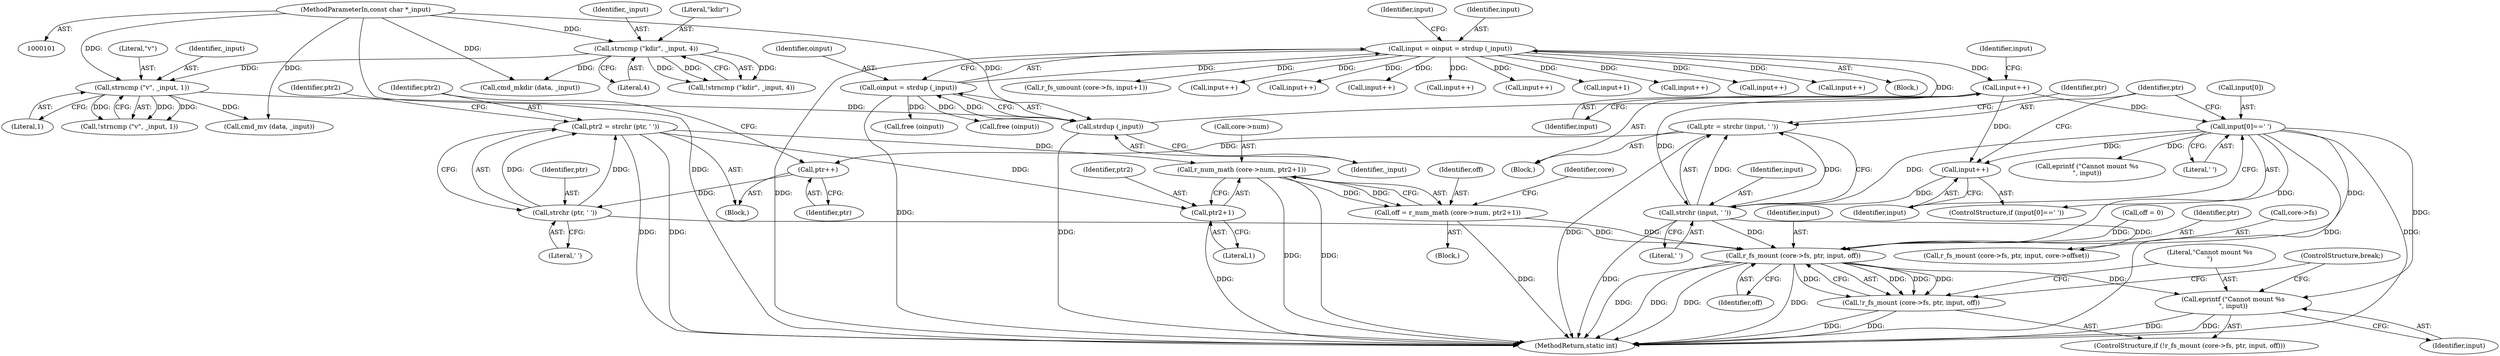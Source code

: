 digraph "0_radare2_65000a7fd9eea62359e6d6714f17b94a99a82edd@API" {
"1000182" [label="(Call,ptr2 = strchr (ptr, ' '))"];
"1000184" [label="(Call,strchr (ptr, ' '))"];
"1000180" [label="(Call,ptr++)"];
"1000168" [label="(Call,ptr = strchr (input, ' '))"];
"1000170" [label="(Call,strchr (input, ' '))"];
"1000158" [label="(Call,input++)"];
"1000147" [label="(Call,input = oinput = strdup (_input))"];
"1000149" [label="(Call,oinput = strdup (_input))"];
"1000151" [label="(Call,strdup (_input))"];
"1000138" [label="(Call,strncmp (\"v\", _input, 1))"];
"1000127" [label="(Call,strncmp (\"kdir\", _input, 4))"];
"1000103" [label="(MethodParameterIn,const char *_input)"];
"1000166" [label="(Call,input++)"];
"1000161" [label="(Call,input[0]==' ')"];
"1000196" [label="(Call,r_num_math (core->num, ptr2+1))"];
"1000194" [label="(Call,off = r_num_math (core->num, ptr2+1))"];
"1000205" [label="(Call,r_fs_mount (core->fs, ptr, input, off))"];
"1000204" [label="(Call,!r_fs_mount (core->fs, ptr, input, off))"];
"1000212" [label="(Call,eprintf (\"Cannot mount %s\n\", input))"];
"1000200" [label="(Call,ptr2+1)"];
"1000249" [label="(Call,r_fs_umount (core->fs, input+1))"];
"1000130" [label="(Literal,4)"];
"1000189" [label="(Block,)"];
"1000206" [label="(Call,core->fs)"];
"1000184" [label="(Call,strchr (ptr, ' '))"];
"1000580" [label="(Call,input++)"];
"1000247" [label="(ControlStructure,break;)"];
"1000539" [label="(Call,input++)"];
"1000138" [label="(Call,strncmp (\"v\", _input, 1))"];
"1000454" [label="(Call,input++)"];
"1000204" [label="(Call,!r_fs_mount (core->fs, ptr, input, off))"];
"1000170" [label="(Call,strchr (input, ' '))"];
"1000182" [label="(Call,ptr2 = strchr (ptr, ' '))"];
"1000672" [label="(MethodReturn,static int)"];
"1000163" [label="(Identifier,input)"];
"1000151" [label="(Call,strdup (_input))"];
"1000303" [label="(Call,input++)"];
"1000340" [label="(Call,input++)"];
"1000242" [label="(Call,eprintf (\"Cannot mount %s\n\", input))"];
"1000197" [label="(Call,core->num)"];
"1000167" [label="(Identifier,input)"];
"1000180" [label="(Call,ptr++)"];
"1000144" [label="(Call,cmd_mv (data, _input))"];
"1000196" [label="(Call,r_num_math (core->num, ptr2+1))"];
"1000166" [label="(Call,input++)"];
"1000127" [label="(Call,strncmp (\"kdir\", _input, 4))"];
"1000194" [label="(Call,off = r_num_math (core->num, ptr2+1))"];
"1000212" [label="(Call,eprintf (\"Cannot mount %s\n\", input))"];
"1000205" [label="(Call,r_fs_mount (core->fs, ptr, input, off))"];
"1000174" [label="(Identifier,ptr)"];
"1000253" [label="(Call,input+1)"];
"1000133" [label="(Call,cmd_mkdir (data, _input))"];
"1000207" [label="(Identifier,core)"];
"1000141" [label="(Literal,1)"];
"1000213" [label="(Literal,\"Cannot mount %s\n\")"];
"1000668" [label="(Call,free (oinput))"];
"1000407" [label="(Call,input++)"];
"1000528" [label="(Call,input++)"];
"1000639" [label="(Call,input++)"];
"1000129" [label="(Identifier,_input)"];
"1000186" [label="(Literal,' ')"];
"1000147" [label="(Call,input = oinput = strdup (_input))"];
"1000137" [label="(Call,!strncmp (\"v\", _input, 1))"];
"1000168" [label="(Call,ptr = strchr (input, ' '))"];
"1000156" [label="(Block,)"];
"1000150" [label="(Identifier,oinput)"];
"1000152" [label="(Identifier,_input)"];
"1000211" [label="(Identifier,off)"];
"1000635" [label="(Call,free (oinput))"];
"1000200" [label="(Call,ptr2+1)"];
"1000159" [label="(Identifier,input)"];
"1000128" [label="(Literal,\"kdir\")"];
"1000165" [label="(Literal,' ')"];
"1000149" [label="(Call,oinput = strdup (_input))"];
"1000175" [label="(Block,)"];
"1000172" [label="(Literal,' ')"];
"1000161" [label="(Call,input[0]==' ')"];
"1000183" [label="(Identifier,ptr2)"];
"1000158" [label="(Call,input++)"];
"1000195" [label="(Identifier,off)"];
"1000210" [label="(Identifier,input)"];
"1000106" [label="(Call,off = 0)"];
"1000185" [label="(Identifier,ptr)"];
"1000214" [label="(Identifier,input)"];
"1000181" [label="(Identifier,ptr)"];
"1000201" [label="(Identifier,ptr2)"];
"1000203" [label="(ControlStructure,if (!r_fs_mount (core->fs, ptr, input, off)))"];
"1000233" [label="(Call,r_fs_mount (core->fs, ptr, input, core->offset))"];
"1000209" [label="(Identifier,ptr)"];
"1000148" [label="(Identifier,input)"];
"1000171" [label="(Identifier,input)"];
"1000169" [label="(Identifier,ptr)"];
"1000155" [label="(Identifier,input)"];
"1000103" [label="(MethodParameterIn,const char *_input)"];
"1000139" [label="(Literal,\"v\")"];
"1000160" [label="(ControlStructure,if (input[0]==' '))"];
"1000162" [label="(Call,input[0])"];
"1000202" [label="(Literal,1)"];
"1000126" [label="(Call,!strncmp (\"kdir\", _input, 4))"];
"1000104" [label="(Block,)"];
"1000140" [label="(Identifier,_input)"];
"1000188" [label="(Identifier,ptr2)"];
"1000182" -> "1000175"  [label="AST: "];
"1000182" -> "1000184"  [label="CFG: "];
"1000183" -> "1000182"  [label="AST: "];
"1000184" -> "1000182"  [label="AST: "];
"1000188" -> "1000182"  [label="CFG: "];
"1000182" -> "1000672"  [label="DDG: "];
"1000182" -> "1000672"  [label="DDG: "];
"1000184" -> "1000182"  [label="DDG: "];
"1000184" -> "1000182"  [label="DDG: "];
"1000182" -> "1000196"  [label="DDG: "];
"1000182" -> "1000200"  [label="DDG: "];
"1000184" -> "1000186"  [label="CFG: "];
"1000185" -> "1000184"  [label="AST: "];
"1000186" -> "1000184"  [label="AST: "];
"1000180" -> "1000184"  [label="DDG: "];
"1000184" -> "1000205"  [label="DDG: "];
"1000180" -> "1000175"  [label="AST: "];
"1000180" -> "1000181"  [label="CFG: "];
"1000181" -> "1000180"  [label="AST: "];
"1000183" -> "1000180"  [label="CFG: "];
"1000168" -> "1000180"  [label="DDG: "];
"1000168" -> "1000156"  [label="AST: "];
"1000168" -> "1000170"  [label="CFG: "];
"1000169" -> "1000168"  [label="AST: "];
"1000170" -> "1000168"  [label="AST: "];
"1000174" -> "1000168"  [label="CFG: "];
"1000168" -> "1000672"  [label="DDG: "];
"1000170" -> "1000168"  [label="DDG: "];
"1000170" -> "1000168"  [label="DDG: "];
"1000170" -> "1000172"  [label="CFG: "];
"1000171" -> "1000170"  [label="AST: "];
"1000172" -> "1000170"  [label="AST: "];
"1000170" -> "1000672"  [label="DDG: "];
"1000158" -> "1000170"  [label="DDG: "];
"1000166" -> "1000170"  [label="DDG: "];
"1000161" -> "1000170"  [label="DDG: "];
"1000170" -> "1000205"  [label="DDG: "];
"1000170" -> "1000233"  [label="DDG: "];
"1000158" -> "1000156"  [label="AST: "];
"1000158" -> "1000159"  [label="CFG: "];
"1000159" -> "1000158"  [label="AST: "];
"1000163" -> "1000158"  [label="CFG: "];
"1000147" -> "1000158"  [label="DDG: "];
"1000158" -> "1000161"  [label="DDG: "];
"1000158" -> "1000166"  [label="DDG: "];
"1000147" -> "1000104"  [label="AST: "];
"1000147" -> "1000149"  [label="CFG: "];
"1000148" -> "1000147"  [label="AST: "];
"1000149" -> "1000147"  [label="AST: "];
"1000155" -> "1000147"  [label="CFG: "];
"1000147" -> "1000672"  [label="DDG: "];
"1000149" -> "1000147"  [label="DDG: "];
"1000151" -> "1000147"  [label="DDG: "];
"1000147" -> "1000249"  [label="DDG: "];
"1000147" -> "1000253"  [label="DDG: "];
"1000147" -> "1000303"  [label="DDG: "];
"1000147" -> "1000340"  [label="DDG: "];
"1000147" -> "1000407"  [label="DDG: "];
"1000147" -> "1000454"  [label="DDG: "];
"1000147" -> "1000528"  [label="DDG: "];
"1000147" -> "1000539"  [label="DDG: "];
"1000147" -> "1000580"  [label="DDG: "];
"1000147" -> "1000639"  [label="DDG: "];
"1000149" -> "1000151"  [label="CFG: "];
"1000150" -> "1000149"  [label="AST: "];
"1000151" -> "1000149"  [label="AST: "];
"1000149" -> "1000672"  [label="DDG: "];
"1000151" -> "1000149"  [label="DDG: "];
"1000149" -> "1000635"  [label="DDG: "];
"1000149" -> "1000668"  [label="DDG: "];
"1000151" -> "1000152"  [label="CFG: "];
"1000152" -> "1000151"  [label="AST: "];
"1000151" -> "1000672"  [label="DDG: "];
"1000138" -> "1000151"  [label="DDG: "];
"1000103" -> "1000151"  [label="DDG: "];
"1000138" -> "1000137"  [label="AST: "];
"1000138" -> "1000141"  [label="CFG: "];
"1000139" -> "1000138"  [label="AST: "];
"1000140" -> "1000138"  [label="AST: "];
"1000141" -> "1000138"  [label="AST: "];
"1000137" -> "1000138"  [label="CFG: "];
"1000138" -> "1000137"  [label="DDG: "];
"1000138" -> "1000137"  [label="DDG: "];
"1000138" -> "1000137"  [label="DDG: "];
"1000127" -> "1000138"  [label="DDG: "];
"1000103" -> "1000138"  [label="DDG: "];
"1000138" -> "1000144"  [label="DDG: "];
"1000127" -> "1000126"  [label="AST: "];
"1000127" -> "1000130"  [label="CFG: "];
"1000128" -> "1000127"  [label="AST: "];
"1000129" -> "1000127"  [label="AST: "];
"1000130" -> "1000127"  [label="AST: "];
"1000126" -> "1000127"  [label="CFG: "];
"1000127" -> "1000126"  [label="DDG: "];
"1000127" -> "1000126"  [label="DDG: "];
"1000127" -> "1000126"  [label="DDG: "];
"1000103" -> "1000127"  [label="DDG: "];
"1000127" -> "1000133"  [label="DDG: "];
"1000103" -> "1000101"  [label="AST: "];
"1000103" -> "1000672"  [label="DDG: "];
"1000103" -> "1000133"  [label="DDG: "];
"1000103" -> "1000144"  [label="DDG: "];
"1000166" -> "1000160"  [label="AST: "];
"1000166" -> "1000167"  [label="CFG: "];
"1000167" -> "1000166"  [label="AST: "];
"1000169" -> "1000166"  [label="CFG: "];
"1000161" -> "1000166"  [label="DDG: "];
"1000161" -> "1000160"  [label="AST: "];
"1000161" -> "1000165"  [label="CFG: "];
"1000162" -> "1000161"  [label="AST: "];
"1000165" -> "1000161"  [label="AST: "];
"1000167" -> "1000161"  [label="CFG: "];
"1000169" -> "1000161"  [label="CFG: "];
"1000161" -> "1000672"  [label="DDG: "];
"1000161" -> "1000672"  [label="DDG: "];
"1000161" -> "1000205"  [label="DDG: "];
"1000161" -> "1000212"  [label="DDG: "];
"1000161" -> "1000233"  [label="DDG: "];
"1000161" -> "1000242"  [label="DDG: "];
"1000196" -> "1000194"  [label="AST: "];
"1000196" -> "1000200"  [label="CFG: "];
"1000197" -> "1000196"  [label="AST: "];
"1000200" -> "1000196"  [label="AST: "];
"1000194" -> "1000196"  [label="CFG: "];
"1000196" -> "1000672"  [label="DDG: "];
"1000196" -> "1000672"  [label="DDG: "];
"1000196" -> "1000194"  [label="DDG: "];
"1000196" -> "1000194"  [label="DDG: "];
"1000194" -> "1000189"  [label="AST: "];
"1000195" -> "1000194"  [label="AST: "];
"1000207" -> "1000194"  [label="CFG: "];
"1000194" -> "1000672"  [label="DDG: "];
"1000194" -> "1000205"  [label="DDG: "];
"1000205" -> "1000204"  [label="AST: "];
"1000205" -> "1000211"  [label="CFG: "];
"1000206" -> "1000205"  [label="AST: "];
"1000209" -> "1000205"  [label="AST: "];
"1000210" -> "1000205"  [label="AST: "];
"1000211" -> "1000205"  [label="AST: "];
"1000204" -> "1000205"  [label="CFG: "];
"1000205" -> "1000672"  [label="DDG: "];
"1000205" -> "1000672"  [label="DDG: "];
"1000205" -> "1000672"  [label="DDG: "];
"1000205" -> "1000672"  [label="DDG: "];
"1000205" -> "1000204"  [label="DDG: "];
"1000205" -> "1000204"  [label="DDG: "];
"1000205" -> "1000204"  [label="DDG: "];
"1000205" -> "1000204"  [label="DDG: "];
"1000106" -> "1000205"  [label="DDG: "];
"1000205" -> "1000212"  [label="DDG: "];
"1000204" -> "1000203"  [label="AST: "];
"1000213" -> "1000204"  [label="CFG: "];
"1000247" -> "1000204"  [label="CFG: "];
"1000204" -> "1000672"  [label="DDG: "];
"1000204" -> "1000672"  [label="DDG: "];
"1000212" -> "1000203"  [label="AST: "];
"1000212" -> "1000214"  [label="CFG: "];
"1000213" -> "1000212"  [label="AST: "];
"1000214" -> "1000212"  [label="AST: "];
"1000247" -> "1000212"  [label="CFG: "];
"1000212" -> "1000672"  [label="DDG: "];
"1000212" -> "1000672"  [label="DDG: "];
"1000200" -> "1000202"  [label="CFG: "];
"1000201" -> "1000200"  [label="AST: "];
"1000202" -> "1000200"  [label="AST: "];
"1000200" -> "1000672"  [label="DDG: "];
}
